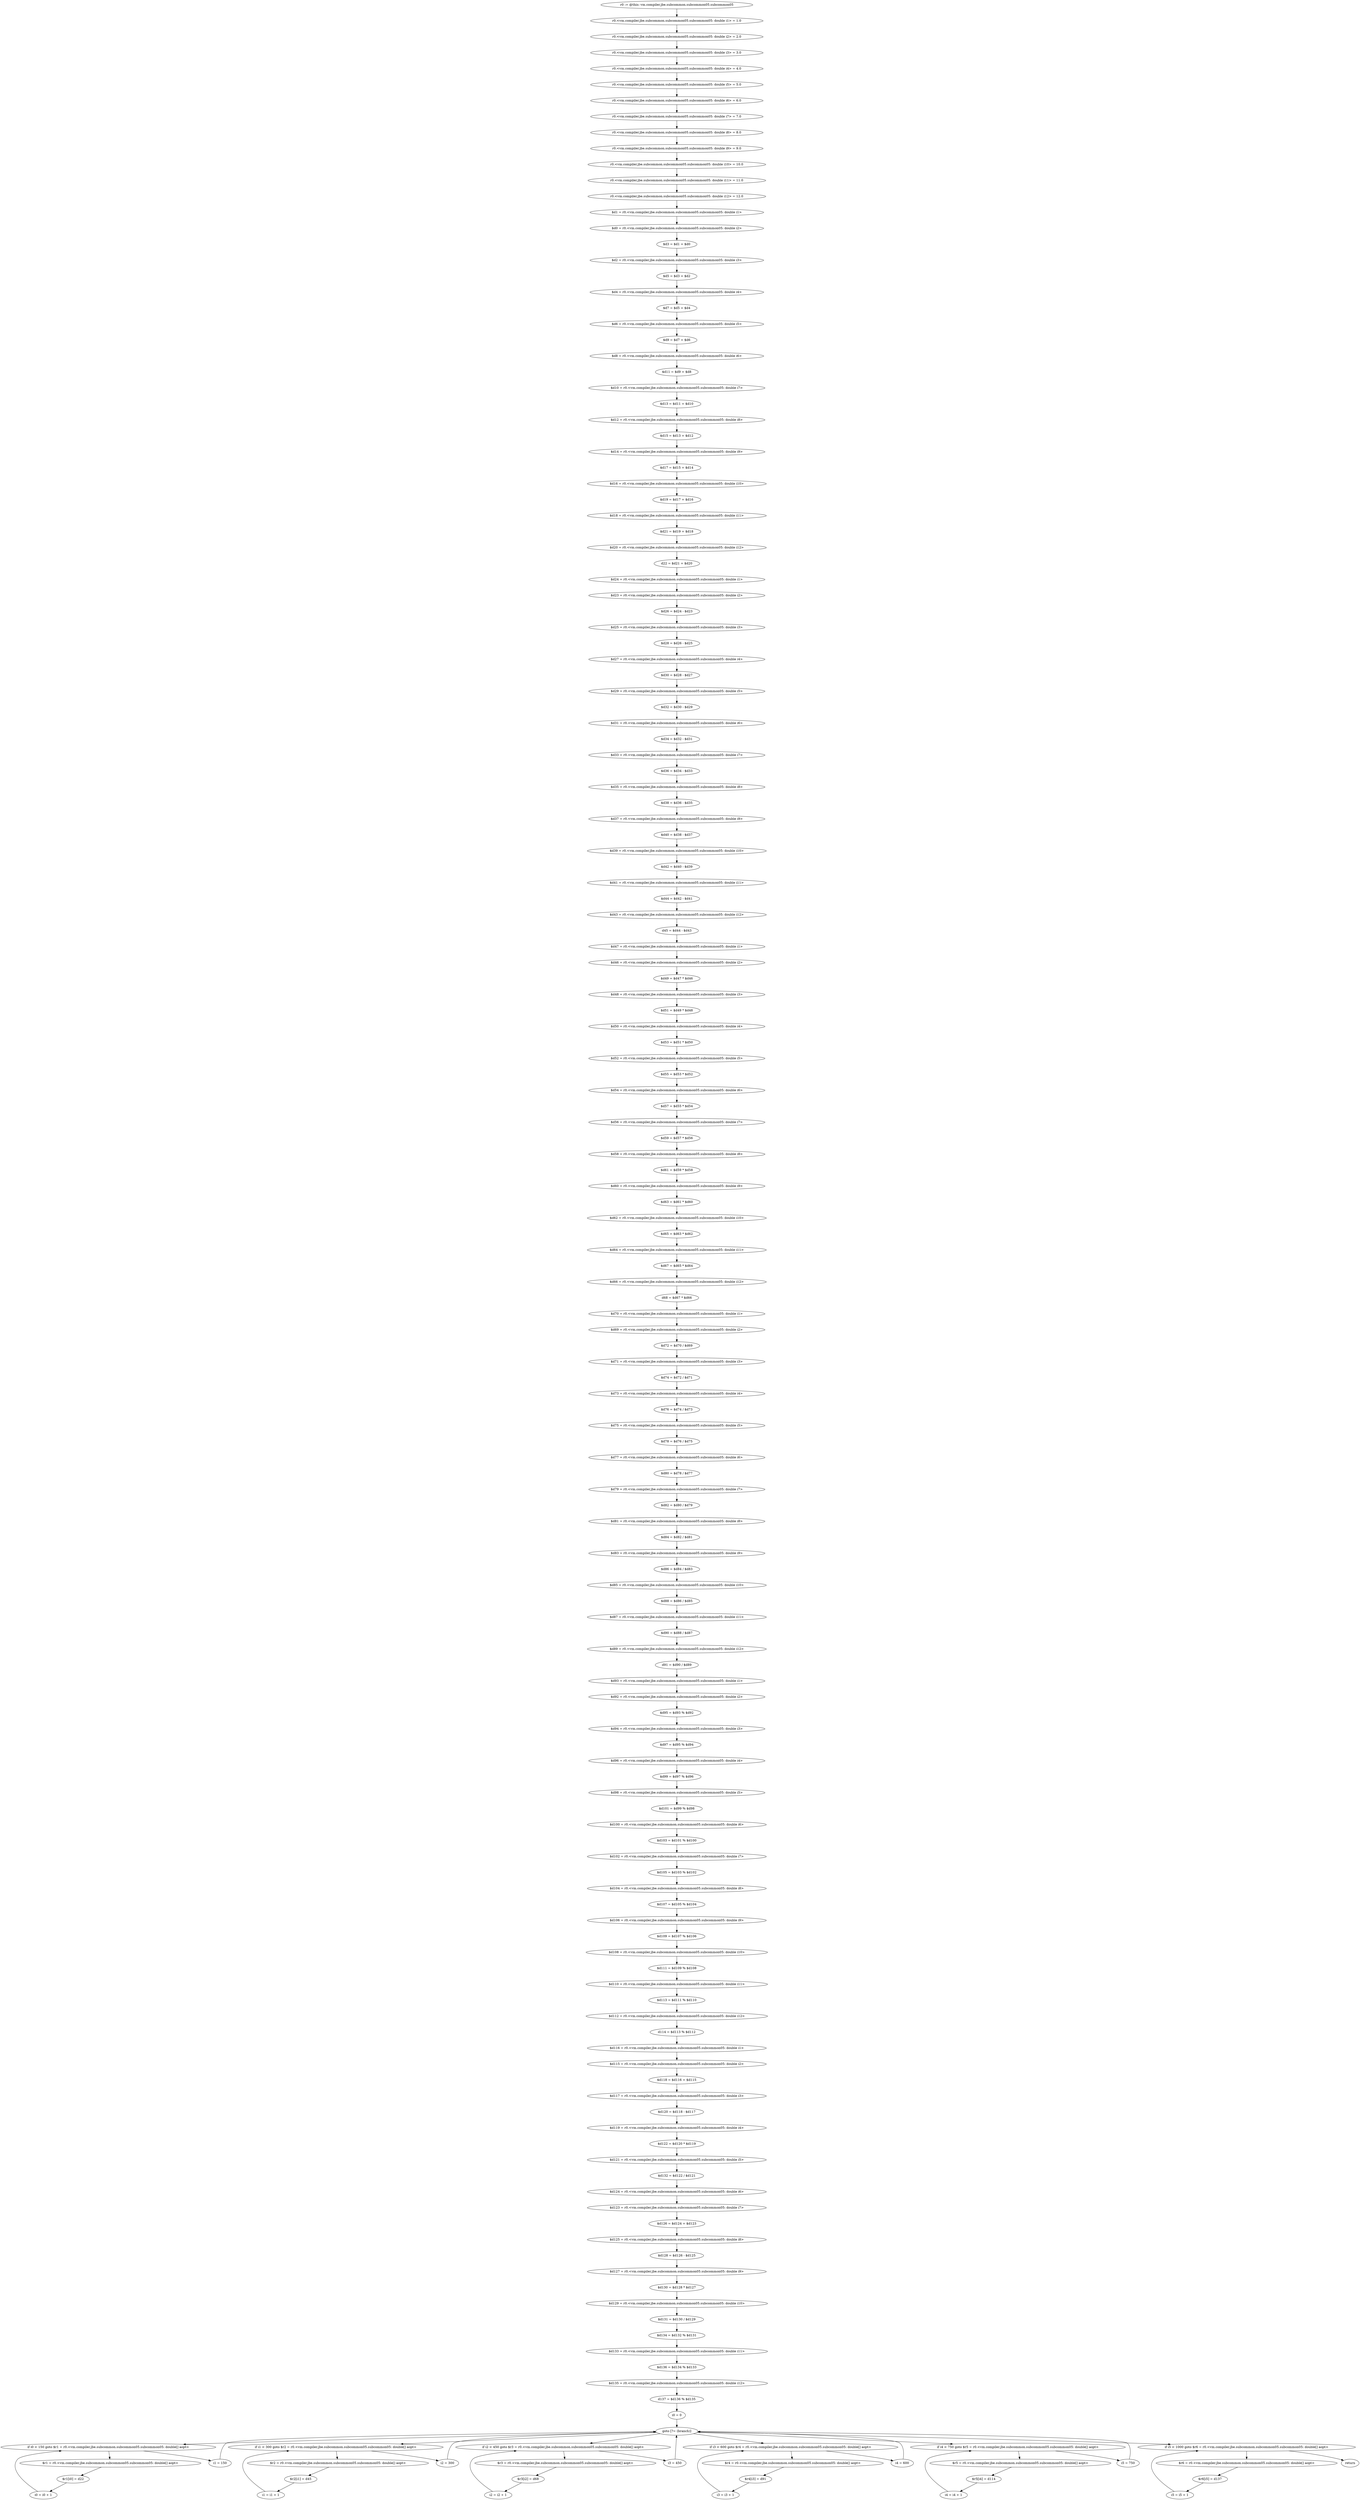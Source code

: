 digraph "unitGraph" {
    "r0 := @this: vm.compiler.jbe.subcommon.subcommon05.subcommon05"
    "r0.<vm.compiler.jbe.subcommon.subcommon05.subcommon05: double i1> = 1.0"
    "r0.<vm.compiler.jbe.subcommon.subcommon05.subcommon05: double i2> = 2.0"
    "r0.<vm.compiler.jbe.subcommon.subcommon05.subcommon05: double i3> = 3.0"
    "r0.<vm.compiler.jbe.subcommon.subcommon05.subcommon05: double i4> = 4.0"
    "r0.<vm.compiler.jbe.subcommon.subcommon05.subcommon05: double i5> = 5.0"
    "r0.<vm.compiler.jbe.subcommon.subcommon05.subcommon05: double i6> = 6.0"
    "r0.<vm.compiler.jbe.subcommon.subcommon05.subcommon05: double i7> = 7.0"
    "r0.<vm.compiler.jbe.subcommon.subcommon05.subcommon05: double i8> = 8.0"
    "r0.<vm.compiler.jbe.subcommon.subcommon05.subcommon05: double i9> = 9.0"
    "r0.<vm.compiler.jbe.subcommon.subcommon05.subcommon05: double i10> = 10.0"
    "r0.<vm.compiler.jbe.subcommon.subcommon05.subcommon05: double i11> = 11.0"
    "r0.<vm.compiler.jbe.subcommon.subcommon05.subcommon05: double i12> = 12.0"
    "$d1 = r0.<vm.compiler.jbe.subcommon.subcommon05.subcommon05: double i1>"
    "$d0 = r0.<vm.compiler.jbe.subcommon.subcommon05.subcommon05: double i2>"
    "$d3 = $d1 + $d0"
    "$d2 = r0.<vm.compiler.jbe.subcommon.subcommon05.subcommon05: double i3>"
    "$d5 = $d3 + $d2"
    "$d4 = r0.<vm.compiler.jbe.subcommon.subcommon05.subcommon05: double i4>"
    "$d7 = $d5 + $d4"
    "$d6 = r0.<vm.compiler.jbe.subcommon.subcommon05.subcommon05: double i5>"
    "$d9 = $d7 + $d6"
    "$d8 = r0.<vm.compiler.jbe.subcommon.subcommon05.subcommon05: double i6>"
    "$d11 = $d9 + $d8"
    "$d10 = r0.<vm.compiler.jbe.subcommon.subcommon05.subcommon05: double i7>"
    "$d13 = $d11 + $d10"
    "$d12 = r0.<vm.compiler.jbe.subcommon.subcommon05.subcommon05: double i8>"
    "$d15 = $d13 + $d12"
    "$d14 = r0.<vm.compiler.jbe.subcommon.subcommon05.subcommon05: double i9>"
    "$d17 = $d15 + $d14"
    "$d16 = r0.<vm.compiler.jbe.subcommon.subcommon05.subcommon05: double i10>"
    "$d19 = $d17 + $d16"
    "$d18 = r0.<vm.compiler.jbe.subcommon.subcommon05.subcommon05: double i11>"
    "$d21 = $d19 + $d18"
    "$d20 = r0.<vm.compiler.jbe.subcommon.subcommon05.subcommon05: double i12>"
    "d22 = $d21 + $d20"
    "$d24 = r0.<vm.compiler.jbe.subcommon.subcommon05.subcommon05: double i1>"
    "$d23 = r0.<vm.compiler.jbe.subcommon.subcommon05.subcommon05: double i2>"
    "$d26 = $d24 - $d23"
    "$d25 = r0.<vm.compiler.jbe.subcommon.subcommon05.subcommon05: double i3>"
    "$d28 = $d26 - $d25"
    "$d27 = r0.<vm.compiler.jbe.subcommon.subcommon05.subcommon05: double i4>"
    "$d30 = $d28 - $d27"
    "$d29 = r0.<vm.compiler.jbe.subcommon.subcommon05.subcommon05: double i5>"
    "$d32 = $d30 - $d29"
    "$d31 = r0.<vm.compiler.jbe.subcommon.subcommon05.subcommon05: double i6>"
    "$d34 = $d32 - $d31"
    "$d33 = r0.<vm.compiler.jbe.subcommon.subcommon05.subcommon05: double i7>"
    "$d36 = $d34 - $d33"
    "$d35 = r0.<vm.compiler.jbe.subcommon.subcommon05.subcommon05: double i8>"
    "$d38 = $d36 - $d35"
    "$d37 = r0.<vm.compiler.jbe.subcommon.subcommon05.subcommon05: double i9>"
    "$d40 = $d38 - $d37"
    "$d39 = r0.<vm.compiler.jbe.subcommon.subcommon05.subcommon05: double i10>"
    "$d42 = $d40 - $d39"
    "$d41 = r0.<vm.compiler.jbe.subcommon.subcommon05.subcommon05: double i11>"
    "$d44 = $d42 - $d41"
    "$d43 = r0.<vm.compiler.jbe.subcommon.subcommon05.subcommon05: double i12>"
    "d45 = $d44 - $d43"
    "$d47 = r0.<vm.compiler.jbe.subcommon.subcommon05.subcommon05: double i1>"
    "$d46 = r0.<vm.compiler.jbe.subcommon.subcommon05.subcommon05: double i2>"
    "$d49 = $d47 * $d46"
    "$d48 = r0.<vm.compiler.jbe.subcommon.subcommon05.subcommon05: double i3>"
    "$d51 = $d49 * $d48"
    "$d50 = r0.<vm.compiler.jbe.subcommon.subcommon05.subcommon05: double i4>"
    "$d53 = $d51 * $d50"
    "$d52 = r0.<vm.compiler.jbe.subcommon.subcommon05.subcommon05: double i5>"
    "$d55 = $d53 * $d52"
    "$d54 = r0.<vm.compiler.jbe.subcommon.subcommon05.subcommon05: double i6>"
    "$d57 = $d55 * $d54"
    "$d56 = r0.<vm.compiler.jbe.subcommon.subcommon05.subcommon05: double i7>"
    "$d59 = $d57 * $d56"
    "$d58 = r0.<vm.compiler.jbe.subcommon.subcommon05.subcommon05: double i8>"
    "$d61 = $d59 * $d58"
    "$d60 = r0.<vm.compiler.jbe.subcommon.subcommon05.subcommon05: double i9>"
    "$d63 = $d61 * $d60"
    "$d62 = r0.<vm.compiler.jbe.subcommon.subcommon05.subcommon05: double i10>"
    "$d65 = $d63 * $d62"
    "$d64 = r0.<vm.compiler.jbe.subcommon.subcommon05.subcommon05: double i11>"
    "$d67 = $d65 * $d64"
    "$d66 = r0.<vm.compiler.jbe.subcommon.subcommon05.subcommon05: double i12>"
    "d68 = $d67 * $d66"
    "$d70 = r0.<vm.compiler.jbe.subcommon.subcommon05.subcommon05: double i1>"
    "$d69 = r0.<vm.compiler.jbe.subcommon.subcommon05.subcommon05: double i2>"
    "$d72 = $d70 / $d69"
    "$d71 = r0.<vm.compiler.jbe.subcommon.subcommon05.subcommon05: double i3>"
    "$d74 = $d72 / $d71"
    "$d73 = r0.<vm.compiler.jbe.subcommon.subcommon05.subcommon05: double i4>"
    "$d76 = $d74 / $d73"
    "$d75 = r0.<vm.compiler.jbe.subcommon.subcommon05.subcommon05: double i5>"
    "$d78 = $d76 / $d75"
    "$d77 = r0.<vm.compiler.jbe.subcommon.subcommon05.subcommon05: double i6>"
    "$d80 = $d78 / $d77"
    "$d79 = r0.<vm.compiler.jbe.subcommon.subcommon05.subcommon05: double i7>"
    "$d82 = $d80 / $d79"
    "$d81 = r0.<vm.compiler.jbe.subcommon.subcommon05.subcommon05: double i8>"
    "$d84 = $d82 / $d81"
    "$d83 = r0.<vm.compiler.jbe.subcommon.subcommon05.subcommon05: double i9>"
    "$d86 = $d84 / $d83"
    "$d85 = r0.<vm.compiler.jbe.subcommon.subcommon05.subcommon05: double i10>"
    "$d88 = $d86 / $d85"
    "$d87 = r0.<vm.compiler.jbe.subcommon.subcommon05.subcommon05: double i11>"
    "$d90 = $d88 / $d87"
    "$d89 = r0.<vm.compiler.jbe.subcommon.subcommon05.subcommon05: double i12>"
    "d91 = $d90 / $d89"
    "$d93 = r0.<vm.compiler.jbe.subcommon.subcommon05.subcommon05: double i1>"
    "$d92 = r0.<vm.compiler.jbe.subcommon.subcommon05.subcommon05: double i2>"
    "$d95 = $d93 % $d92"
    "$d94 = r0.<vm.compiler.jbe.subcommon.subcommon05.subcommon05: double i3>"
    "$d97 = $d95 % $d94"
    "$d96 = r0.<vm.compiler.jbe.subcommon.subcommon05.subcommon05: double i4>"
    "$d99 = $d97 % $d96"
    "$d98 = r0.<vm.compiler.jbe.subcommon.subcommon05.subcommon05: double i5>"
    "$d101 = $d99 % $d98"
    "$d100 = r0.<vm.compiler.jbe.subcommon.subcommon05.subcommon05: double i6>"
    "$d103 = $d101 % $d100"
    "$d102 = r0.<vm.compiler.jbe.subcommon.subcommon05.subcommon05: double i7>"
    "$d105 = $d103 % $d102"
    "$d104 = r0.<vm.compiler.jbe.subcommon.subcommon05.subcommon05: double i8>"
    "$d107 = $d105 % $d104"
    "$d106 = r0.<vm.compiler.jbe.subcommon.subcommon05.subcommon05: double i9>"
    "$d109 = $d107 % $d106"
    "$d108 = r0.<vm.compiler.jbe.subcommon.subcommon05.subcommon05: double i10>"
    "$d111 = $d109 % $d108"
    "$d110 = r0.<vm.compiler.jbe.subcommon.subcommon05.subcommon05: double i11>"
    "$d113 = $d111 % $d110"
    "$d112 = r0.<vm.compiler.jbe.subcommon.subcommon05.subcommon05: double i12>"
    "d114 = $d113 % $d112"
    "$d116 = r0.<vm.compiler.jbe.subcommon.subcommon05.subcommon05: double i1>"
    "$d115 = r0.<vm.compiler.jbe.subcommon.subcommon05.subcommon05: double i2>"
    "$d118 = $d116 + $d115"
    "$d117 = r0.<vm.compiler.jbe.subcommon.subcommon05.subcommon05: double i3>"
    "$d120 = $d118 - $d117"
    "$d119 = r0.<vm.compiler.jbe.subcommon.subcommon05.subcommon05: double i4>"
    "$d122 = $d120 * $d119"
    "$d121 = r0.<vm.compiler.jbe.subcommon.subcommon05.subcommon05: double i5>"
    "$d132 = $d122 / $d121"
    "$d124 = r0.<vm.compiler.jbe.subcommon.subcommon05.subcommon05: double i6>"
    "$d123 = r0.<vm.compiler.jbe.subcommon.subcommon05.subcommon05: double i7>"
    "$d126 = $d124 + $d123"
    "$d125 = r0.<vm.compiler.jbe.subcommon.subcommon05.subcommon05: double i8>"
    "$d128 = $d126 - $d125"
    "$d127 = r0.<vm.compiler.jbe.subcommon.subcommon05.subcommon05: double i9>"
    "$d130 = $d128 * $d127"
    "$d129 = r0.<vm.compiler.jbe.subcommon.subcommon05.subcommon05: double i10>"
    "$d131 = $d130 / $d129"
    "$d134 = $d132 % $d131"
    "$d133 = r0.<vm.compiler.jbe.subcommon.subcommon05.subcommon05: double i11>"
    "$d136 = $d134 % $d133"
    "$d135 = r0.<vm.compiler.jbe.subcommon.subcommon05.subcommon05: double i12>"
    "d137 = $d136 % $d135"
    "i0 = 0"
    "goto [?= (branch)]"
    "$r1 = r0.<vm.compiler.jbe.subcommon.subcommon05.subcommon05: double[] aopt>"
    "$r1[i0] = d22"
    "i0 = i0 + 1"
    "if i0 < 150 goto $r1 = r0.<vm.compiler.jbe.subcommon.subcommon05.subcommon05: double[] aopt>"
    "i1 = 150"
    "$r2 = r0.<vm.compiler.jbe.subcommon.subcommon05.subcommon05: double[] aopt>"
    "$r2[i1] = d45"
    "i1 = i1 + 1"
    "if i1 < 300 goto $r2 = r0.<vm.compiler.jbe.subcommon.subcommon05.subcommon05: double[] aopt>"
    "i2 = 300"
    "$r3 = r0.<vm.compiler.jbe.subcommon.subcommon05.subcommon05: double[] aopt>"
    "$r3[i2] = d68"
    "i2 = i2 + 1"
    "if i2 < 450 goto $r3 = r0.<vm.compiler.jbe.subcommon.subcommon05.subcommon05: double[] aopt>"
    "i3 = 450"
    "$r4 = r0.<vm.compiler.jbe.subcommon.subcommon05.subcommon05: double[] aopt>"
    "$r4[i3] = d91"
    "i3 = i3 + 1"
    "if i3 < 600 goto $r4 = r0.<vm.compiler.jbe.subcommon.subcommon05.subcommon05: double[] aopt>"
    "i4 = 600"
    "$r5 = r0.<vm.compiler.jbe.subcommon.subcommon05.subcommon05: double[] aopt>"
    "$r5[i4] = d114"
    "i4 = i4 + 1"
    "if i4 < 750 goto $r5 = r0.<vm.compiler.jbe.subcommon.subcommon05.subcommon05: double[] aopt>"
    "i5 = 750"
    "$r6 = r0.<vm.compiler.jbe.subcommon.subcommon05.subcommon05: double[] aopt>"
    "$r6[i5] = d137"
    "i5 = i5 + 1"
    "if i5 < 1000 goto $r6 = r0.<vm.compiler.jbe.subcommon.subcommon05.subcommon05: double[] aopt>"
    "return"
    "r0 := @this: vm.compiler.jbe.subcommon.subcommon05.subcommon05"->"r0.<vm.compiler.jbe.subcommon.subcommon05.subcommon05: double i1> = 1.0";
    "r0.<vm.compiler.jbe.subcommon.subcommon05.subcommon05: double i1> = 1.0"->"r0.<vm.compiler.jbe.subcommon.subcommon05.subcommon05: double i2> = 2.0";
    "r0.<vm.compiler.jbe.subcommon.subcommon05.subcommon05: double i2> = 2.0"->"r0.<vm.compiler.jbe.subcommon.subcommon05.subcommon05: double i3> = 3.0";
    "r0.<vm.compiler.jbe.subcommon.subcommon05.subcommon05: double i3> = 3.0"->"r0.<vm.compiler.jbe.subcommon.subcommon05.subcommon05: double i4> = 4.0";
    "r0.<vm.compiler.jbe.subcommon.subcommon05.subcommon05: double i4> = 4.0"->"r0.<vm.compiler.jbe.subcommon.subcommon05.subcommon05: double i5> = 5.0";
    "r0.<vm.compiler.jbe.subcommon.subcommon05.subcommon05: double i5> = 5.0"->"r0.<vm.compiler.jbe.subcommon.subcommon05.subcommon05: double i6> = 6.0";
    "r0.<vm.compiler.jbe.subcommon.subcommon05.subcommon05: double i6> = 6.0"->"r0.<vm.compiler.jbe.subcommon.subcommon05.subcommon05: double i7> = 7.0";
    "r0.<vm.compiler.jbe.subcommon.subcommon05.subcommon05: double i7> = 7.0"->"r0.<vm.compiler.jbe.subcommon.subcommon05.subcommon05: double i8> = 8.0";
    "r0.<vm.compiler.jbe.subcommon.subcommon05.subcommon05: double i8> = 8.0"->"r0.<vm.compiler.jbe.subcommon.subcommon05.subcommon05: double i9> = 9.0";
    "r0.<vm.compiler.jbe.subcommon.subcommon05.subcommon05: double i9> = 9.0"->"r0.<vm.compiler.jbe.subcommon.subcommon05.subcommon05: double i10> = 10.0";
    "r0.<vm.compiler.jbe.subcommon.subcommon05.subcommon05: double i10> = 10.0"->"r0.<vm.compiler.jbe.subcommon.subcommon05.subcommon05: double i11> = 11.0";
    "r0.<vm.compiler.jbe.subcommon.subcommon05.subcommon05: double i11> = 11.0"->"r0.<vm.compiler.jbe.subcommon.subcommon05.subcommon05: double i12> = 12.0";
    "r0.<vm.compiler.jbe.subcommon.subcommon05.subcommon05: double i12> = 12.0"->"$d1 = r0.<vm.compiler.jbe.subcommon.subcommon05.subcommon05: double i1>";
    "$d1 = r0.<vm.compiler.jbe.subcommon.subcommon05.subcommon05: double i1>"->"$d0 = r0.<vm.compiler.jbe.subcommon.subcommon05.subcommon05: double i2>";
    "$d0 = r0.<vm.compiler.jbe.subcommon.subcommon05.subcommon05: double i2>"->"$d3 = $d1 + $d0";
    "$d3 = $d1 + $d0"->"$d2 = r0.<vm.compiler.jbe.subcommon.subcommon05.subcommon05: double i3>";
    "$d2 = r0.<vm.compiler.jbe.subcommon.subcommon05.subcommon05: double i3>"->"$d5 = $d3 + $d2";
    "$d5 = $d3 + $d2"->"$d4 = r0.<vm.compiler.jbe.subcommon.subcommon05.subcommon05: double i4>";
    "$d4 = r0.<vm.compiler.jbe.subcommon.subcommon05.subcommon05: double i4>"->"$d7 = $d5 + $d4";
    "$d7 = $d5 + $d4"->"$d6 = r0.<vm.compiler.jbe.subcommon.subcommon05.subcommon05: double i5>";
    "$d6 = r0.<vm.compiler.jbe.subcommon.subcommon05.subcommon05: double i5>"->"$d9 = $d7 + $d6";
    "$d9 = $d7 + $d6"->"$d8 = r0.<vm.compiler.jbe.subcommon.subcommon05.subcommon05: double i6>";
    "$d8 = r0.<vm.compiler.jbe.subcommon.subcommon05.subcommon05: double i6>"->"$d11 = $d9 + $d8";
    "$d11 = $d9 + $d8"->"$d10 = r0.<vm.compiler.jbe.subcommon.subcommon05.subcommon05: double i7>";
    "$d10 = r0.<vm.compiler.jbe.subcommon.subcommon05.subcommon05: double i7>"->"$d13 = $d11 + $d10";
    "$d13 = $d11 + $d10"->"$d12 = r0.<vm.compiler.jbe.subcommon.subcommon05.subcommon05: double i8>";
    "$d12 = r0.<vm.compiler.jbe.subcommon.subcommon05.subcommon05: double i8>"->"$d15 = $d13 + $d12";
    "$d15 = $d13 + $d12"->"$d14 = r0.<vm.compiler.jbe.subcommon.subcommon05.subcommon05: double i9>";
    "$d14 = r0.<vm.compiler.jbe.subcommon.subcommon05.subcommon05: double i9>"->"$d17 = $d15 + $d14";
    "$d17 = $d15 + $d14"->"$d16 = r0.<vm.compiler.jbe.subcommon.subcommon05.subcommon05: double i10>";
    "$d16 = r0.<vm.compiler.jbe.subcommon.subcommon05.subcommon05: double i10>"->"$d19 = $d17 + $d16";
    "$d19 = $d17 + $d16"->"$d18 = r0.<vm.compiler.jbe.subcommon.subcommon05.subcommon05: double i11>";
    "$d18 = r0.<vm.compiler.jbe.subcommon.subcommon05.subcommon05: double i11>"->"$d21 = $d19 + $d18";
    "$d21 = $d19 + $d18"->"$d20 = r0.<vm.compiler.jbe.subcommon.subcommon05.subcommon05: double i12>";
    "$d20 = r0.<vm.compiler.jbe.subcommon.subcommon05.subcommon05: double i12>"->"d22 = $d21 + $d20";
    "d22 = $d21 + $d20"->"$d24 = r0.<vm.compiler.jbe.subcommon.subcommon05.subcommon05: double i1>";
    "$d24 = r0.<vm.compiler.jbe.subcommon.subcommon05.subcommon05: double i1>"->"$d23 = r0.<vm.compiler.jbe.subcommon.subcommon05.subcommon05: double i2>";
    "$d23 = r0.<vm.compiler.jbe.subcommon.subcommon05.subcommon05: double i2>"->"$d26 = $d24 - $d23";
    "$d26 = $d24 - $d23"->"$d25 = r0.<vm.compiler.jbe.subcommon.subcommon05.subcommon05: double i3>";
    "$d25 = r0.<vm.compiler.jbe.subcommon.subcommon05.subcommon05: double i3>"->"$d28 = $d26 - $d25";
    "$d28 = $d26 - $d25"->"$d27 = r0.<vm.compiler.jbe.subcommon.subcommon05.subcommon05: double i4>";
    "$d27 = r0.<vm.compiler.jbe.subcommon.subcommon05.subcommon05: double i4>"->"$d30 = $d28 - $d27";
    "$d30 = $d28 - $d27"->"$d29 = r0.<vm.compiler.jbe.subcommon.subcommon05.subcommon05: double i5>";
    "$d29 = r0.<vm.compiler.jbe.subcommon.subcommon05.subcommon05: double i5>"->"$d32 = $d30 - $d29";
    "$d32 = $d30 - $d29"->"$d31 = r0.<vm.compiler.jbe.subcommon.subcommon05.subcommon05: double i6>";
    "$d31 = r0.<vm.compiler.jbe.subcommon.subcommon05.subcommon05: double i6>"->"$d34 = $d32 - $d31";
    "$d34 = $d32 - $d31"->"$d33 = r0.<vm.compiler.jbe.subcommon.subcommon05.subcommon05: double i7>";
    "$d33 = r0.<vm.compiler.jbe.subcommon.subcommon05.subcommon05: double i7>"->"$d36 = $d34 - $d33";
    "$d36 = $d34 - $d33"->"$d35 = r0.<vm.compiler.jbe.subcommon.subcommon05.subcommon05: double i8>";
    "$d35 = r0.<vm.compiler.jbe.subcommon.subcommon05.subcommon05: double i8>"->"$d38 = $d36 - $d35";
    "$d38 = $d36 - $d35"->"$d37 = r0.<vm.compiler.jbe.subcommon.subcommon05.subcommon05: double i9>";
    "$d37 = r0.<vm.compiler.jbe.subcommon.subcommon05.subcommon05: double i9>"->"$d40 = $d38 - $d37";
    "$d40 = $d38 - $d37"->"$d39 = r0.<vm.compiler.jbe.subcommon.subcommon05.subcommon05: double i10>";
    "$d39 = r0.<vm.compiler.jbe.subcommon.subcommon05.subcommon05: double i10>"->"$d42 = $d40 - $d39";
    "$d42 = $d40 - $d39"->"$d41 = r0.<vm.compiler.jbe.subcommon.subcommon05.subcommon05: double i11>";
    "$d41 = r0.<vm.compiler.jbe.subcommon.subcommon05.subcommon05: double i11>"->"$d44 = $d42 - $d41";
    "$d44 = $d42 - $d41"->"$d43 = r0.<vm.compiler.jbe.subcommon.subcommon05.subcommon05: double i12>";
    "$d43 = r0.<vm.compiler.jbe.subcommon.subcommon05.subcommon05: double i12>"->"d45 = $d44 - $d43";
    "d45 = $d44 - $d43"->"$d47 = r0.<vm.compiler.jbe.subcommon.subcommon05.subcommon05: double i1>";
    "$d47 = r0.<vm.compiler.jbe.subcommon.subcommon05.subcommon05: double i1>"->"$d46 = r0.<vm.compiler.jbe.subcommon.subcommon05.subcommon05: double i2>";
    "$d46 = r0.<vm.compiler.jbe.subcommon.subcommon05.subcommon05: double i2>"->"$d49 = $d47 * $d46";
    "$d49 = $d47 * $d46"->"$d48 = r0.<vm.compiler.jbe.subcommon.subcommon05.subcommon05: double i3>";
    "$d48 = r0.<vm.compiler.jbe.subcommon.subcommon05.subcommon05: double i3>"->"$d51 = $d49 * $d48";
    "$d51 = $d49 * $d48"->"$d50 = r0.<vm.compiler.jbe.subcommon.subcommon05.subcommon05: double i4>";
    "$d50 = r0.<vm.compiler.jbe.subcommon.subcommon05.subcommon05: double i4>"->"$d53 = $d51 * $d50";
    "$d53 = $d51 * $d50"->"$d52 = r0.<vm.compiler.jbe.subcommon.subcommon05.subcommon05: double i5>";
    "$d52 = r0.<vm.compiler.jbe.subcommon.subcommon05.subcommon05: double i5>"->"$d55 = $d53 * $d52";
    "$d55 = $d53 * $d52"->"$d54 = r0.<vm.compiler.jbe.subcommon.subcommon05.subcommon05: double i6>";
    "$d54 = r0.<vm.compiler.jbe.subcommon.subcommon05.subcommon05: double i6>"->"$d57 = $d55 * $d54";
    "$d57 = $d55 * $d54"->"$d56 = r0.<vm.compiler.jbe.subcommon.subcommon05.subcommon05: double i7>";
    "$d56 = r0.<vm.compiler.jbe.subcommon.subcommon05.subcommon05: double i7>"->"$d59 = $d57 * $d56";
    "$d59 = $d57 * $d56"->"$d58 = r0.<vm.compiler.jbe.subcommon.subcommon05.subcommon05: double i8>";
    "$d58 = r0.<vm.compiler.jbe.subcommon.subcommon05.subcommon05: double i8>"->"$d61 = $d59 * $d58";
    "$d61 = $d59 * $d58"->"$d60 = r0.<vm.compiler.jbe.subcommon.subcommon05.subcommon05: double i9>";
    "$d60 = r0.<vm.compiler.jbe.subcommon.subcommon05.subcommon05: double i9>"->"$d63 = $d61 * $d60";
    "$d63 = $d61 * $d60"->"$d62 = r0.<vm.compiler.jbe.subcommon.subcommon05.subcommon05: double i10>";
    "$d62 = r0.<vm.compiler.jbe.subcommon.subcommon05.subcommon05: double i10>"->"$d65 = $d63 * $d62";
    "$d65 = $d63 * $d62"->"$d64 = r0.<vm.compiler.jbe.subcommon.subcommon05.subcommon05: double i11>";
    "$d64 = r0.<vm.compiler.jbe.subcommon.subcommon05.subcommon05: double i11>"->"$d67 = $d65 * $d64";
    "$d67 = $d65 * $d64"->"$d66 = r0.<vm.compiler.jbe.subcommon.subcommon05.subcommon05: double i12>";
    "$d66 = r0.<vm.compiler.jbe.subcommon.subcommon05.subcommon05: double i12>"->"d68 = $d67 * $d66";
    "d68 = $d67 * $d66"->"$d70 = r0.<vm.compiler.jbe.subcommon.subcommon05.subcommon05: double i1>";
    "$d70 = r0.<vm.compiler.jbe.subcommon.subcommon05.subcommon05: double i1>"->"$d69 = r0.<vm.compiler.jbe.subcommon.subcommon05.subcommon05: double i2>";
    "$d69 = r0.<vm.compiler.jbe.subcommon.subcommon05.subcommon05: double i2>"->"$d72 = $d70 / $d69";
    "$d72 = $d70 / $d69"->"$d71 = r0.<vm.compiler.jbe.subcommon.subcommon05.subcommon05: double i3>";
    "$d71 = r0.<vm.compiler.jbe.subcommon.subcommon05.subcommon05: double i3>"->"$d74 = $d72 / $d71";
    "$d74 = $d72 / $d71"->"$d73 = r0.<vm.compiler.jbe.subcommon.subcommon05.subcommon05: double i4>";
    "$d73 = r0.<vm.compiler.jbe.subcommon.subcommon05.subcommon05: double i4>"->"$d76 = $d74 / $d73";
    "$d76 = $d74 / $d73"->"$d75 = r0.<vm.compiler.jbe.subcommon.subcommon05.subcommon05: double i5>";
    "$d75 = r0.<vm.compiler.jbe.subcommon.subcommon05.subcommon05: double i5>"->"$d78 = $d76 / $d75";
    "$d78 = $d76 / $d75"->"$d77 = r0.<vm.compiler.jbe.subcommon.subcommon05.subcommon05: double i6>";
    "$d77 = r0.<vm.compiler.jbe.subcommon.subcommon05.subcommon05: double i6>"->"$d80 = $d78 / $d77";
    "$d80 = $d78 / $d77"->"$d79 = r0.<vm.compiler.jbe.subcommon.subcommon05.subcommon05: double i7>";
    "$d79 = r0.<vm.compiler.jbe.subcommon.subcommon05.subcommon05: double i7>"->"$d82 = $d80 / $d79";
    "$d82 = $d80 / $d79"->"$d81 = r0.<vm.compiler.jbe.subcommon.subcommon05.subcommon05: double i8>";
    "$d81 = r0.<vm.compiler.jbe.subcommon.subcommon05.subcommon05: double i8>"->"$d84 = $d82 / $d81";
    "$d84 = $d82 / $d81"->"$d83 = r0.<vm.compiler.jbe.subcommon.subcommon05.subcommon05: double i9>";
    "$d83 = r0.<vm.compiler.jbe.subcommon.subcommon05.subcommon05: double i9>"->"$d86 = $d84 / $d83";
    "$d86 = $d84 / $d83"->"$d85 = r0.<vm.compiler.jbe.subcommon.subcommon05.subcommon05: double i10>";
    "$d85 = r0.<vm.compiler.jbe.subcommon.subcommon05.subcommon05: double i10>"->"$d88 = $d86 / $d85";
    "$d88 = $d86 / $d85"->"$d87 = r0.<vm.compiler.jbe.subcommon.subcommon05.subcommon05: double i11>";
    "$d87 = r0.<vm.compiler.jbe.subcommon.subcommon05.subcommon05: double i11>"->"$d90 = $d88 / $d87";
    "$d90 = $d88 / $d87"->"$d89 = r0.<vm.compiler.jbe.subcommon.subcommon05.subcommon05: double i12>";
    "$d89 = r0.<vm.compiler.jbe.subcommon.subcommon05.subcommon05: double i12>"->"d91 = $d90 / $d89";
    "d91 = $d90 / $d89"->"$d93 = r0.<vm.compiler.jbe.subcommon.subcommon05.subcommon05: double i1>";
    "$d93 = r0.<vm.compiler.jbe.subcommon.subcommon05.subcommon05: double i1>"->"$d92 = r0.<vm.compiler.jbe.subcommon.subcommon05.subcommon05: double i2>";
    "$d92 = r0.<vm.compiler.jbe.subcommon.subcommon05.subcommon05: double i2>"->"$d95 = $d93 % $d92";
    "$d95 = $d93 % $d92"->"$d94 = r0.<vm.compiler.jbe.subcommon.subcommon05.subcommon05: double i3>";
    "$d94 = r0.<vm.compiler.jbe.subcommon.subcommon05.subcommon05: double i3>"->"$d97 = $d95 % $d94";
    "$d97 = $d95 % $d94"->"$d96 = r0.<vm.compiler.jbe.subcommon.subcommon05.subcommon05: double i4>";
    "$d96 = r0.<vm.compiler.jbe.subcommon.subcommon05.subcommon05: double i4>"->"$d99 = $d97 % $d96";
    "$d99 = $d97 % $d96"->"$d98 = r0.<vm.compiler.jbe.subcommon.subcommon05.subcommon05: double i5>";
    "$d98 = r0.<vm.compiler.jbe.subcommon.subcommon05.subcommon05: double i5>"->"$d101 = $d99 % $d98";
    "$d101 = $d99 % $d98"->"$d100 = r0.<vm.compiler.jbe.subcommon.subcommon05.subcommon05: double i6>";
    "$d100 = r0.<vm.compiler.jbe.subcommon.subcommon05.subcommon05: double i6>"->"$d103 = $d101 % $d100";
    "$d103 = $d101 % $d100"->"$d102 = r0.<vm.compiler.jbe.subcommon.subcommon05.subcommon05: double i7>";
    "$d102 = r0.<vm.compiler.jbe.subcommon.subcommon05.subcommon05: double i7>"->"$d105 = $d103 % $d102";
    "$d105 = $d103 % $d102"->"$d104 = r0.<vm.compiler.jbe.subcommon.subcommon05.subcommon05: double i8>";
    "$d104 = r0.<vm.compiler.jbe.subcommon.subcommon05.subcommon05: double i8>"->"$d107 = $d105 % $d104";
    "$d107 = $d105 % $d104"->"$d106 = r0.<vm.compiler.jbe.subcommon.subcommon05.subcommon05: double i9>";
    "$d106 = r0.<vm.compiler.jbe.subcommon.subcommon05.subcommon05: double i9>"->"$d109 = $d107 % $d106";
    "$d109 = $d107 % $d106"->"$d108 = r0.<vm.compiler.jbe.subcommon.subcommon05.subcommon05: double i10>";
    "$d108 = r0.<vm.compiler.jbe.subcommon.subcommon05.subcommon05: double i10>"->"$d111 = $d109 % $d108";
    "$d111 = $d109 % $d108"->"$d110 = r0.<vm.compiler.jbe.subcommon.subcommon05.subcommon05: double i11>";
    "$d110 = r0.<vm.compiler.jbe.subcommon.subcommon05.subcommon05: double i11>"->"$d113 = $d111 % $d110";
    "$d113 = $d111 % $d110"->"$d112 = r0.<vm.compiler.jbe.subcommon.subcommon05.subcommon05: double i12>";
    "$d112 = r0.<vm.compiler.jbe.subcommon.subcommon05.subcommon05: double i12>"->"d114 = $d113 % $d112";
    "d114 = $d113 % $d112"->"$d116 = r0.<vm.compiler.jbe.subcommon.subcommon05.subcommon05: double i1>";
    "$d116 = r0.<vm.compiler.jbe.subcommon.subcommon05.subcommon05: double i1>"->"$d115 = r0.<vm.compiler.jbe.subcommon.subcommon05.subcommon05: double i2>";
    "$d115 = r0.<vm.compiler.jbe.subcommon.subcommon05.subcommon05: double i2>"->"$d118 = $d116 + $d115";
    "$d118 = $d116 + $d115"->"$d117 = r0.<vm.compiler.jbe.subcommon.subcommon05.subcommon05: double i3>";
    "$d117 = r0.<vm.compiler.jbe.subcommon.subcommon05.subcommon05: double i3>"->"$d120 = $d118 - $d117";
    "$d120 = $d118 - $d117"->"$d119 = r0.<vm.compiler.jbe.subcommon.subcommon05.subcommon05: double i4>";
    "$d119 = r0.<vm.compiler.jbe.subcommon.subcommon05.subcommon05: double i4>"->"$d122 = $d120 * $d119";
    "$d122 = $d120 * $d119"->"$d121 = r0.<vm.compiler.jbe.subcommon.subcommon05.subcommon05: double i5>";
    "$d121 = r0.<vm.compiler.jbe.subcommon.subcommon05.subcommon05: double i5>"->"$d132 = $d122 / $d121";
    "$d132 = $d122 / $d121"->"$d124 = r0.<vm.compiler.jbe.subcommon.subcommon05.subcommon05: double i6>";
    "$d124 = r0.<vm.compiler.jbe.subcommon.subcommon05.subcommon05: double i6>"->"$d123 = r0.<vm.compiler.jbe.subcommon.subcommon05.subcommon05: double i7>";
    "$d123 = r0.<vm.compiler.jbe.subcommon.subcommon05.subcommon05: double i7>"->"$d126 = $d124 + $d123";
    "$d126 = $d124 + $d123"->"$d125 = r0.<vm.compiler.jbe.subcommon.subcommon05.subcommon05: double i8>";
    "$d125 = r0.<vm.compiler.jbe.subcommon.subcommon05.subcommon05: double i8>"->"$d128 = $d126 - $d125";
    "$d128 = $d126 - $d125"->"$d127 = r0.<vm.compiler.jbe.subcommon.subcommon05.subcommon05: double i9>";
    "$d127 = r0.<vm.compiler.jbe.subcommon.subcommon05.subcommon05: double i9>"->"$d130 = $d128 * $d127";
    "$d130 = $d128 * $d127"->"$d129 = r0.<vm.compiler.jbe.subcommon.subcommon05.subcommon05: double i10>";
    "$d129 = r0.<vm.compiler.jbe.subcommon.subcommon05.subcommon05: double i10>"->"$d131 = $d130 / $d129";
    "$d131 = $d130 / $d129"->"$d134 = $d132 % $d131";
    "$d134 = $d132 % $d131"->"$d133 = r0.<vm.compiler.jbe.subcommon.subcommon05.subcommon05: double i11>";
    "$d133 = r0.<vm.compiler.jbe.subcommon.subcommon05.subcommon05: double i11>"->"$d136 = $d134 % $d133";
    "$d136 = $d134 % $d133"->"$d135 = r0.<vm.compiler.jbe.subcommon.subcommon05.subcommon05: double i12>";
    "$d135 = r0.<vm.compiler.jbe.subcommon.subcommon05.subcommon05: double i12>"->"d137 = $d136 % $d135";
    "d137 = $d136 % $d135"->"i0 = 0";
    "i0 = 0"->"goto [?= (branch)]";
    "goto [?= (branch)]"->"if i0 < 150 goto $r1 = r0.<vm.compiler.jbe.subcommon.subcommon05.subcommon05: double[] aopt>";
    "$r1 = r0.<vm.compiler.jbe.subcommon.subcommon05.subcommon05: double[] aopt>"->"$r1[i0] = d22";
    "$r1[i0] = d22"->"i0 = i0 + 1";
    "i0 = i0 + 1"->"if i0 < 150 goto $r1 = r0.<vm.compiler.jbe.subcommon.subcommon05.subcommon05: double[] aopt>";
    "if i0 < 150 goto $r1 = r0.<vm.compiler.jbe.subcommon.subcommon05.subcommon05: double[] aopt>"->"i1 = 150";
    "if i0 < 150 goto $r1 = r0.<vm.compiler.jbe.subcommon.subcommon05.subcommon05: double[] aopt>"->"$r1 = r0.<vm.compiler.jbe.subcommon.subcommon05.subcommon05: double[] aopt>";
    "i1 = 150"->"goto [?= (branch)]";
    "goto [?= (branch)]"->"if i1 < 300 goto $r2 = r0.<vm.compiler.jbe.subcommon.subcommon05.subcommon05: double[] aopt>";
    "$r2 = r0.<vm.compiler.jbe.subcommon.subcommon05.subcommon05: double[] aopt>"->"$r2[i1] = d45";
    "$r2[i1] = d45"->"i1 = i1 + 1";
    "i1 = i1 + 1"->"if i1 < 300 goto $r2 = r0.<vm.compiler.jbe.subcommon.subcommon05.subcommon05: double[] aopt>";
    "if i1 < 300 goto $r2 = r0.<vm.compiler.jbe.subcommon.subcommon05.subcommon05: double[] aopt>"->"i2 = 300";
    "if i1 < 300 goto $r2 = r0.<vm.compiler.jbe.subcommon.subcommon05.subcommon05: double[] aopt>"->"$r2 = r0.<vm.compiler.jbe.subcommon.subcommon05.subcommon05: double[] aopt>";
    "i2 = 300"->"goto [?= (branch)]";
    "goto [?= (branch)]"->"if i2 < 450 goto $r3 = r0.<vm.compiler.jbe.subcommon.subcommon05.subcommon05: double[] aopt>";
    "$r3 = r0.<vm.compiler.jbe.subcommon.subcommon05.subcommon05: double[] aopt>"->"$r3[i2] = d68";
    "$r3[i2] = d68"->"i2 = i2 + 1";
    "i2 = i2 + 1"->"if i2 < 450 goto $r3 = r0.<vm.compiler.jbe.subcommon.subcommon05.subcommon05: double[] aopt>";
    "if i2 < 450 goto $r3 = r0.<vm.compiler.jbe.subcommon.subcommon05.subcommon05: double[] aopt>"->"i3 = 450";
    "if i2 < 450 goto $r3 = r0.<vm.compiler.jbe.subcommon.subcommon05.subcommon05: double[] aopt>"->"$r3 = r0.<vm.compiler.jbe.subcommon.subcommon05.subcommon05: double[] aopt>";
    "i3 = 450"->"goto [?= (branch)]";
    "goto [?= (branch)]"->"if i3 < 600 goto $r4 = r0.<vm.compiler.jbe.subcommon.subcommon05.subcommon05: double[] aopt>";
    "$r4 = r0.<vm.compiler.jbe.subcommon.subcommon05.subcommon05: double[] aopt>"->"$r4[i3] = d91";
    "$r4[i3] = d91"->"i3 = i3 + 1";
    "i3 = i3 + 1"->"if i3 < 600 goto $r4 = r0.<vm.compiler.jbe.subcommon.subcommon05.subcommon05: double[] aopt>";
    "if i3 < 600 goto $r4 = r0.<vm.compiler.jbe.subcommon.subcommon05.subcommon05: double[] aopt>"->"i4 = 600";
    "if i3 < 600 goto $r4 = r0.<vm.compiler.jbe.subcommon.subcommon05.subcommon05: double[] aopt>"->"$r4 = r0.<vm.compiler.jbe.subcommon.subcommon05.subcommon05: double[] aopt>";
    "i4 = 600"->"goto [?= (branch)]";
    "goto [?= (branch)]"->"if i4 < 750 goto $r5 = r0.<vm.compiler.jbe.subcommon.subcommon05.subcommon05: double[] aopt>";
    "$r5 = r0.<vm.compiler.jbe.subcommon.subcommon05.subcommon05: double[] aopt>"->"$r5[i4] = d114";
    "$r5[i4] = d114"->"i4 = i4 + 1";
    "i4 = i4 + 1"->"if i4 < 750 goto $r5 = r0.<vm.compiler.jbe.subcommon.subcommon05.subcommon05: double[] aopt>";
    "if i4 < 750 goto $r5 = r0.<vm.compiler.jbe.subcommon.subcommon05.subcommon05: double[] aopt>"->"i5 = 750";
    "if i4 < 750 goto $r5 = r0.<vm.compiler.jbe.subcommon.subcommon05.subcommon05: double[] aopt>"->"$r5 = r0.<vm.compiler.jbe.subcommon.subcommon05.subcommon05: double[] aopt>";
    "i5 = 750"->"goto [?= (branch)]";
    "goto [?= (branch)]"->"if i5 < 1000 goto $r6 = r0.<vm.compiler.jbe.subcommon.subcommon05.subcommon05: double[] aopt>";
    "$r6 = r0.<vm.compiler.jbe.subcommon.subcommon05.subcommon05: double[] aopt>"->"$r6[i5] = d137";
    "$r6[i5] = d137"->"i5 = i5 + 1";
    "i5 = i5 + 1"->"if i5 < 1000 goto $r6 = r0.<vm.compiler.jbe.subcommon.subcommon05.subcommon05: double[] aopt>";
    "if i5 < 1000 goto $r6 = r0.<vm.compiler.jbe.subcommon.subcommon05.subcommon05: double[] aopt>"->"return";
    "if i5 < 1000 goto $r6 = r0.<vm.compiler.jbe.subcommon.subcommon05.subcommon05: double[] aopt>"->"$r6 = r0.<vm.compiler.jbe.subcommon.subcommon05.subcommon05: double[] aopt>";
}
